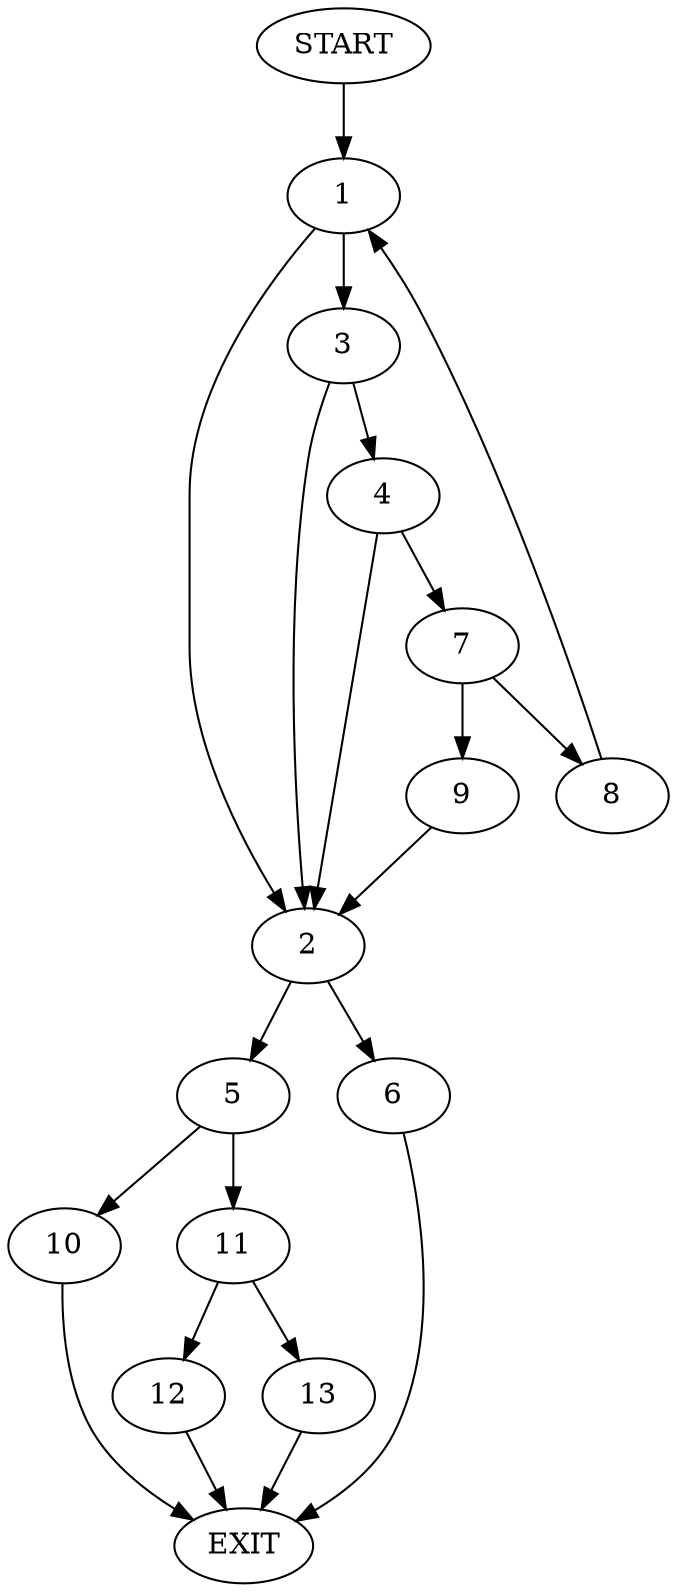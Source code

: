 digraph {
0 [label="START"]
14 [label="EXIT"]
0 -> 1
1 -> 2
1 -> 3
3 -> 4
3 -> 2
2 -> 5
2 -> 6
4 -> 2
4 -> 7
7 -> 8
7 -> 9
9 -> 2
8 -> 1
5 -> 10
5 -> 11
6 -> 14
11 -> 12
11 -> 13
10 -> 14
12 -> 14
13 -> 14
}

